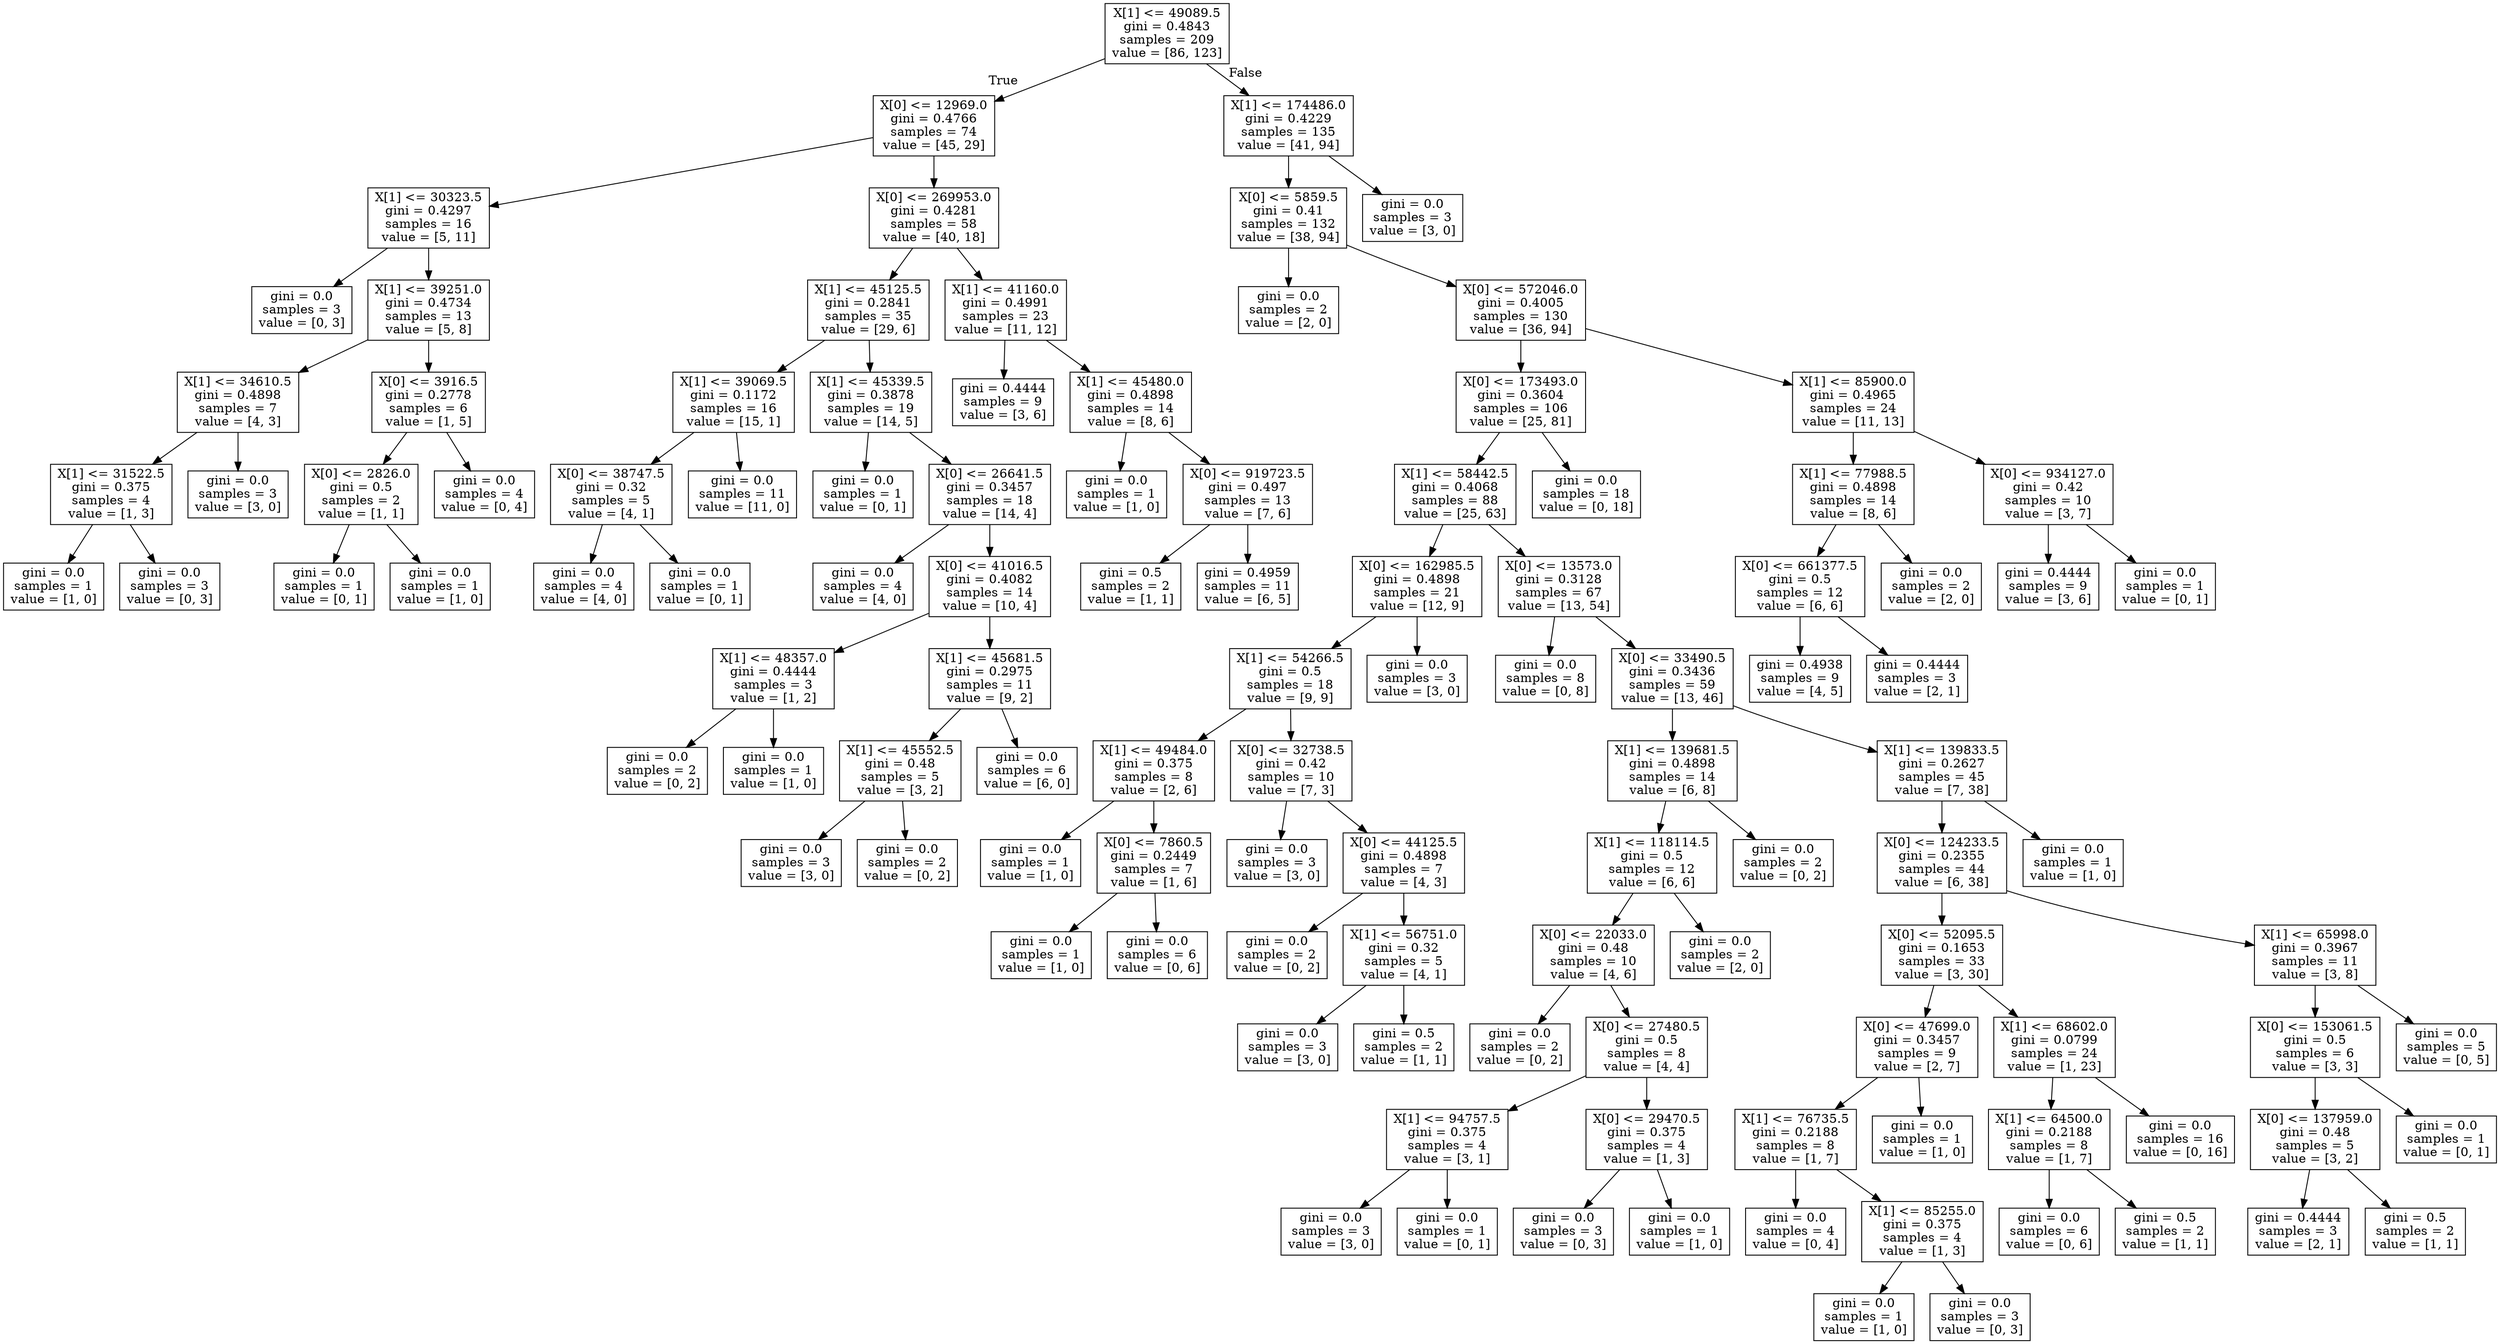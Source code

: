 digraph Tree {
node [shape=box] ;
0 [label="X[1] <= 49089.5\ngini = 0.4843\nsamples = 209\nvalue = [86, 123]"] ;
1 [label="X[0] <= 12969.0\ngini = 0.4766\nsamples = 74\nvalue = [45, 29]"] ;
0 -> 1 [labeldistance=2.5, labelangle=45, headlabel="True"] ;
2 [label="X[1] <= 30323.5\ngini = 0.4297\nsamples = 16\nvalue = [5, 11]"] ;
1 -> 2 ;
3 [label="gini = 0.0\nsamples = 3\nvalue = [0, 3]"] ;
2 -> 3 ;
4 [label="X[1] <= 39251.0\ngini = 0.4734\nsamples = 13\nvalue = [5, 8]"] ;
2 -> 4 ;
5 [label="X[1] <= 34610.5\ngini = 0.4898\nsamples = 7\nvalue = [4, 3]"] ;
4 -> 5 ;
6 [label="X[1] <= 31522.5\ngini = 0.375\nsamples = 4\nvalue = [1, 3]"] ;
5 -> 6 ;
7 [label="gini = 0.0\nsamples = 1\nvalue = [1, 0]"] ;
6 -> 7 ;
8 [label="gini = 0.0\nsamples = 3\nvalue = [0, 3]"] ;
6 -> 8 ;
9 [label="gini = 0.0\nsamples = 3\nvalue = [3, 0]"] ;
5 -> 9 ;
10 [label="X[0] <= 3916.5\ngini = 0.2778\nsamples = 6\nvalue = [1, 5]"] ;
4 -> 10 ;
11 [label="X[0] <= 2826.0\ngini = 0.5\nsamples = 2\nvalue = [1, 1]"] ;
10 -> 11 ;
12 [label="gini = 0.0\nsamples = 1\nvalue = [0, 1]"] ;
11 -> 12 ;
13 [label="gini = 0.0\nsamples = 1\nvalue = [1, 0]"] ;
11 -> 13 ;
14 [label="gini = 0.0\nsamples = 4\nvalue = [0, 4]"] ;
10 -> 14 ;
15 [label="X[0] <= 269953.0\ngini = 0.4281\nsamples = 58\nvalue = [40, 18]"] ;
1 -> 15 ;
16 [label="X[1] <= 45125.5\ngini = 0.2841\nsamples = 35\nvalue = [29, 6]"] ;
15 -> 16 ;
17 [label="X[1] <= 39069.5\ngini = 0.1172\nsamples = 16\nvalue = [15, 1]"] ;
16 -> 17 ;
18 [label="X[0] <= 38747.5\ngini = 0.32\nsamples = 5\nvalue = [4, 1]"] ;
17 -> 18 ;
19 [label="gini = 0.0\nsamples = 4\nvalue = [4, 0]"] ;
18 -> 19 ;
20 [label="gini = 0.0\nsamples = 1\nvalue = [0, 1]"] ;
18 -> 20 ;
21 [label="gini = 0.0\nsamples = 11\nvalue = [11, 0]"] ;
17 -> 21 ;
22 [label="X[1] <= 45339.5\ngini = 0.3878\nsamples = 19\nvalue = [14, 5]"] ;
16 -> 22 ;
23 [label="gini = 0.0\nsamples = 1\nvalue = [0, 1]"] ;
22 -> 23 ;
24 [label="X[0] <= 26641.5\ngini = 0.3457\nsamples = 18\nvalue = [14, 4]"] ;
22 -> 24 ;
25 [label="gini = 0.0\nsamples = 4\nvalue = [4, 0]"] ;
24 -> 25 ;
26 [label="X[0] <= 41016.5\ngini = 0.4082\nsamples = 14\nvalue = [10, 4]"] ;
24 -> 26 ;
27 [label="X[1] <= 48357.0\ngini = 0.4444\nsamples = 3\nvalue = [1, 2]"] ;
26 -> 27 ;
28 [label="gini = 0.0\nsamples = 2\nvalue = [0, 2]"] ;
27 -> 28 ;
29 [label="gini = 0.0\nsamples = 1\nvalue = [1, 0]"] ;
27 -> 29 ;
30 [label="X[1] <= 45681.5\ngini = 0.2975\nsamples = 11\nvalue = [9, 2]"] ;
26 -> 30 ;
31 [label="X[1] <= 45552.5\ngini = 0.48\nsamples = 5\nvalue = [3, 2]"] ;
30 -> 31 ;
32 [label="gini = 0.0\nsamples = 3\nvalue = [3, 0]"] ;
31 -> 32 ;
33 [label="gini = 0.0\nsamples = 2\nvalue = [0, 2]"] ;
31 -> 33 ;
34 [label="gini = 0.0\nsamples = 6\nvalue = [6, 0]"] ;
30 -> 34 ;
35 [label="X[1] <= 41160.0\ngini = 0.4991\nsamples = 23\nvalue = [11, 12]"] ;
15 -> 35 ;
36 [label="gini = 0.4444\nsamples = 9\nvalue = [3, 6]"] ;
35 -> 36 ;
37 [label="X[1] <= 45480.0\ngini = 0.4898\nsamples = 14\nvalue = [8, 6]"] ;
35 -> 37 ;
38 [label="gini = 0.0\nsamples = 1\nvalue = [1, 0]"] ;
37 -> 38 ;
39 [label="X[0] <= 919723.5\ngini = 0.497\nsamples = 13\nvalue = [7, 6]"] ;
37 -> 39 ;
40 [label="gini = 0.5\nsamples = 2\nvalue = [1, 1]"] ;
39 -> 40 ;
41 [label="gini = 0.4959\nsamples = 11\nvalue = [6, 5]"] ;
39 -> 41 ;
42 [label="X[1] <= 174486.0\ngini = 0.4229\nsamples = 135\nvalue = [41, 94]"] ;
0 -> 42 [labeldistance=2.5, labelangle=-45, headlabel="False"] ;
43 [label="X[0] <= 5859.5\ngini = 0.41\nsamples = 132\nvalue = [38, 94]"] ;
42 -> 43 ;
44 [label="gini = 0.0\nsamples = 2\nvalue = [2, 0]"] ;
43 -> 44 ;
45 [label="X[0] <= 572046.0\ngini = 0.4005\nsamples = 130\nvalue = [36, 94]"] ;
43 -> 45 ;
46 [label="X[0] <= 173493.0\ngini = 0.3604\nsamples = 106\nvalue = [25, 81]"] ;
45 -> 46 ;
47 [label="X[1] <= 58442.5\ngini = 0.4068\nsamples = 88\nvalue = [25, 63]"] ;
46 -> 47 ;
48 [label="X[0] <= 162985.5\ngini = 0.4898\nsamples = 21\nvalue = [12, 9]"] ;
47 -> 48 ;
49 [label="X[1] <= 54266.5\ngini = 0.5\nsamples = 18\nvalue = [9, 9]"] ;
48 -> 49 ;
50 [label="X[1] <= 49484.0\ngini = 0.375\nsamples = 8\nvalue = [2, 6]"] ;
49 -> 50 ;
51 [label="gini = 0.0\nsamples = 1\nvalue = [1, 0]"] ;
50 -> 51 ;
52 [label="X[0] <= 7860.5\ngini = 0.2449\nsamples = 7\nvalue = [1, 6]"] ;
50 -> 52 ;
53 [label="gini = 0.0\nsamples = 1\nvalue = [1, 0]"] ;
52 -> 53 ;
54 [label="gini = 0.0\nsamples = 6\nvalue = [0, 6]"] ;
52 -> 54 ;
55 [label="X[0] <= 32738.5\ngini = 0.42\nsamples = 10\nvalue = [7, 3]"] ;
49 -> 55 ;
56 [label="gini = 0.0\nsamples = 3\nvalue = [3, 0]"] ;
55 -> 56 ;
57 [label="X[0] <= 44125.5\ngini = 0.4898\nsamples = 7\nvalue = [4, 3]"] ;
55 -> 57 ;
58 [label="gini = 0.0\nsamples = 2\nvalue = [0, 2]"] ;
57 -> 58 ;
59 [label="X[1] <= 56751.0\ngini = 0.32\nsamples = 5\nvalue = [4, 1]"] ;
57 -> 59 ;
60 [label="gini = 0.0\nsamples = 3\nvalue = [3, 0]"] ;
59 -> 60 ;
61 [label="gini = 0.5\nsamples = 2\nvalue = [1, 1]"] ;
59 -> 61 ;
62 [label="gini = 0.0\nsamples = 3\nvalue = [3, 0]"] ;
48 -> 62 ;
63 [label="X[0] <= 13573.0\ngini = 0.3128\nsamples = 67\nvalue = [13, 54]"] ;
47 -> 63 ;
64 [label="gini = 0.0\nsamples = 8\nvalue = [0, 8]"] ;
63 -> 64 ;
65 [label="X[0] <= 33490.5\ngini = 0.3436\nsamples = 59\nvalue = [13, 46]"] ;
63 -> 65 ;
66 [label="X[1] <= 139681.5\ngini = 0.4898\nsamples = 14\nvalue = [6, 8]"] ;
65 -> 66 ;
67 [label="X[1] <= 118114.5\ngini = 0.5\nsamples = 12\nvalue = [6, 6]"] ;
66 -> 67 ;
68 [label="X[0] <= 22033.0\ngini = 0.48\nsamples = 10\nvalue = [4, 6]"] ;
67 -> 68 ;
69 [label="gini = 0.0\nsamples = 2\nvalue = [0, 2]"] ;
68 -> 69 ;
70 [label="X[0] <= 27480.5\ngini = 0.5\nsamples = 8\nvalue = [4, 4]"] ;
68 -> 70 ;
71 [label="X[1] <= 94757.5\ngini = 0.375\nsamples = 4\nvalue = [3, 1]"] ;
70 -> 71 ;
72 [label="gini = 0.0\nsamples = 3\nvalue = [3, 0]"] ;
71 -> 72 ;
73 [label="gini = 0.0\nsamples = 1\nvalue = [0, 1]"] ;
71 -> 73 ;
74 [label="X[0] <= 29470.5\ngini = 0.375\nsamples = 4\nvalue = [1, 3]"] ;
70 -> 74 ;
75 [label="gini = 0.0\nsamples = 3\nvalue = [0, 3]"] ;
74 -> 75 ;
76 [label="gini = 0.0\nsamples = 1\nvalue = [1, 0]"] ;
74 -> 76 ;
77 [label="gini = 0.0\nsamples = 2\nvalue = [2, 0]"] ;
67 -> 77 ;
78 [label="gini = 0.0\nsamples = 2\nvalue = [0, 2]"] ;
66 -> 78 ;
79 [label="X[1] <= 139833.5\ngini = 0.2627\nsamples = 45\nvalue = [7, 38]"] ;
65 -> 79 ;
80 [label="X[0] <= 124233.5\ngini = 0.2355\nsamples = 44\nvalue = [6, 38]"] ;
79 -> 80 ;
81 [label="X[0] <= 52095.5\ngini = 0.1653\nsamples = 33\nvalue = [3, 30]"] ;
80 -> 81 ;
82 [label="X[0] <= 47699.0\ngini = 0.3457\nsamples = 9\nvalue = [2, 7]"] ;
81 -> 82 ;
83 [label="X[1] <= 76735.5\ngini = 0.2188\nsamples = 8\nvalue = [1, 7]"] ;
82 -> 83 ;
84 [label="gini = 0.0\nsamples = 4\nvalue = [0, 4]"] ;
83 -> 84 ;
85 [label="X[1] <= 85255.0\ngini = 0.375\nsamples = 4\nvalue = [1, 3]"] ;
83 -> 85 ;
86 [label="gini = 0.0\nsamples = 1\nvalue = [1, 0]"] ;
85 -> 86 ;
87 [label="gini = 0.0\nsamples = 3\nvalue = [0, 3]"] ;
85 -> 87 ;
88 [label="gini = 0.0\nsamples = 1\nvalue = [1, 0]"] ;
82 -> 88 ;
89 [label="X[1] <= 68602.0\ngini = 0.0799\nsamples = 24\nvalue = [1, 23]"] ;
81 -> 89 ;
90 [label="X[1] <= 64500.0\ngini = 0.2188\nsamples = 8\nvalue = [1, 7]"] ;
89 -> 90 ;
91 [label="gini = 0.0\nsamples = 6\nvalue = [0, 6]"] ;
90 -> 91 ;
92 [label="gini = 0.5\nsamples = 2\nvalue = [1, 1]"] ;
90 -> 92 ;
93 [label="gini = 0.0\nsamples = 16\nvalue = [0, 16]"] ;
89 -> 93 ;
94 [label="X[1] <= 65998.0\ngini = 0.3967\nsamples = 11\nvalue = [3, 8]"] ;
80 -> 94 ;
95 [label="X[0] <= 153061.5\ngini = 0.5\nsamples = 6\nvalue = [3, 3]"] ;
94 -> 95 ;
96 [label="X[0] <= 137959.0\ngini = 0.48\nsamples = 5\nvalue = [3, 2]"] ;
95 -> 96 ;
97 [label="gini = 0.4444\nsamples = 3\nvalue = [2, 1]"] ;
96 -> 97 ;
98 [label="gini = 0.5\nsamples = 2\nvalue = [1, 1]"] ;
96 -> 98 ;
99 [label="gini = 0.0\nsamples = 1\nvalue = [0, 1]"] ;
95 -> 99 ;
100 [label="gini = 0.0\nsamples = 5\nvalue = [0, 5]"] ;
94 -> 100 ;
101 [label="gini = 0.0\nsamples = 1\nvalue = [1, 0]"] ;
79 -> 101 ;
102 [label="gini = 0.0\nsamples = 18\nvalue = [0, 18]"] ;
46 -> 102 ;
103 [label="X[1] <= 85900.0\ngini = 0.4965\nsamples = 24\nvalue = [11, 13]"] ;
45 -> 103 ;
104 [label="X[1] <= 77988.5\ngini = 0.4898\nsamples = 14\nvalue = [8, 6]"] ;
103 -> 104 ;
105 [label="X[0] <= 661377.5\ngini = 0.5\nsamples = 12\nvalue = [6, 6]"] ;
104 -> 105 ;
106 [label="gini = 0.4938\nsamples = 9\nvalue = [4, 5]"] ;
105 -> 106 ;
107 [label="gini = 0.4444\nsamples = 3\nvalue = [2, 1]"] ;
105 -> 107 ;
108 [label="gini = 0.0\nsamples = 2\nvalue = [2, 0]"] ;
104 -> 108 ;
109 [label="X[0] <= 934127.0\ngini = 0.42\nsamples = 10\nvalue = [3, 7]"] ;
103 -> 109 ;
110 [label="gini = 0.4444\nsamples = 9\nvalue = [3, 6]"] ;
109 -> 110 ;
111 [label="gini = 0.0\nsamples = 1\nvalue = [0, 1]"] ;
109 -> 111 ;
112 [label="gini = 0.0\nsamples = 3\nvalue = [3, 0]"] ;
42 -> 112 ;
}